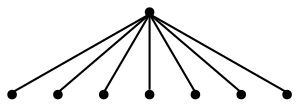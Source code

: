 graph {
  node [shape=point,comment="{\"directed\":false,\"doi\":\"10.1007/978-3-031-22203-0_11\",\"figure\":\"5 (3)\"}"]

  v0 [pos="869.7802456172959,294.41344234085517"]
  v1 [pos="810.11241950387,354.08156253633496"]
  v2 [pos="989.1200469884025,443.5813940611619"]
  v3 [pos="959.2840434624577,368.9953833965804"]
  v4 [pos="929.4491050425095,488.3336109012393"]
  v5 [pos="839.9463246120307,503.25150137034103"]
  v6 [pos="780.2774174955041,413.7476002366578"]
  v7 [pos="1018.9529823731933,339.1648722839076"]

  v0 -- v1 [id="-1",pos="869.7802456172959,294.41344234085517 810.11241950387,354.08156253633496 810.11241950387,354.08156253633496 810.11241950387,354.08156253633496"]
  v0 -- v2 [id="-3",pos="869.7802456172959,294.41344234085517 989.1200469884025,443.5813940611619 989.1200469884025,443.5813940611619 989.1200469884025,443.5813940611619"]
  v0 -- v3 [id="-4",pos="869.7802456172959,294.41344234085517 959.2840434624577,368.9953833965804 959.2840434624577,368.9953833965804 959.2840434624577,368.9953833965804"]
  v0 -- v4 [id="-5",pos="869.7802456172959,294.41344234085517 929.4491050425095,488.3336109012393 929.4491050425095,488.3336109012393 929.4491050425095,488.3336109012393"]
  v0 -- v5 [id="-6",pos="869.7802456172959,294.41344234085517 839.9463246120307,503.25150137034103 839.9463246120307,503.25150137034103 839.9463246120307,503.25150137034103"]
  v0 -- v6 [id="-7",pos="869.7802456172959,294.41344234085517 780.2774174955041,413.7476002366578 780.2774174955041,413.7476002366578 780.2774174955041,413.7476002366578"]
  v0 -- v7 [id="-9",pos="869.7802456172959,294.41344234085517 1018.9529823731933,339.1648722839076 1018.9529823731933,339.1648722839076 1018.9529823731933,339.1648722839076"]
}